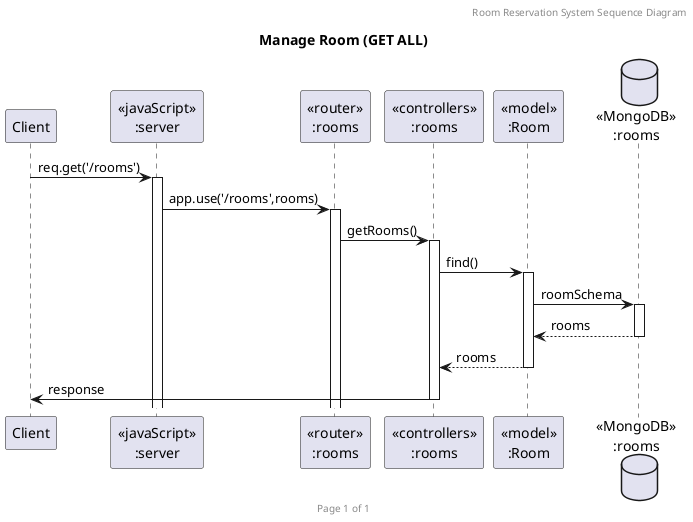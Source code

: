 @startuml Manage Room (GET ALL)

header Room Reservation System Sequence Diagram
footer Page %page% of %lastpage%
title "Manage Room (GET ALL)"

participant "Client" as client
participant "<<javaScript>>\n:server" as server
participant "<<router>>\n:rooms" as routerrooms
participant "<<controllers>>\n:rooms" as controllersrooms
participant "<<model>>\n:Room" as modelroom
database "<<MongoDB>>\n:rooms" as roomsDatabase

client->server ++:req.get('/rooms')
server->routerrooms ++:app.use('/rooms',rooms)
routerrooms -> controllersrooms ++:getRooms()
controllersrooms->modelroom ++:find()
modelroom ->roomsDatabase ++: roomSchema
roomsDatabase --> modelroom --: rooms
controllersrooms <-- modelroom --:rooms
controllersrooms->client --:response

@enduml
